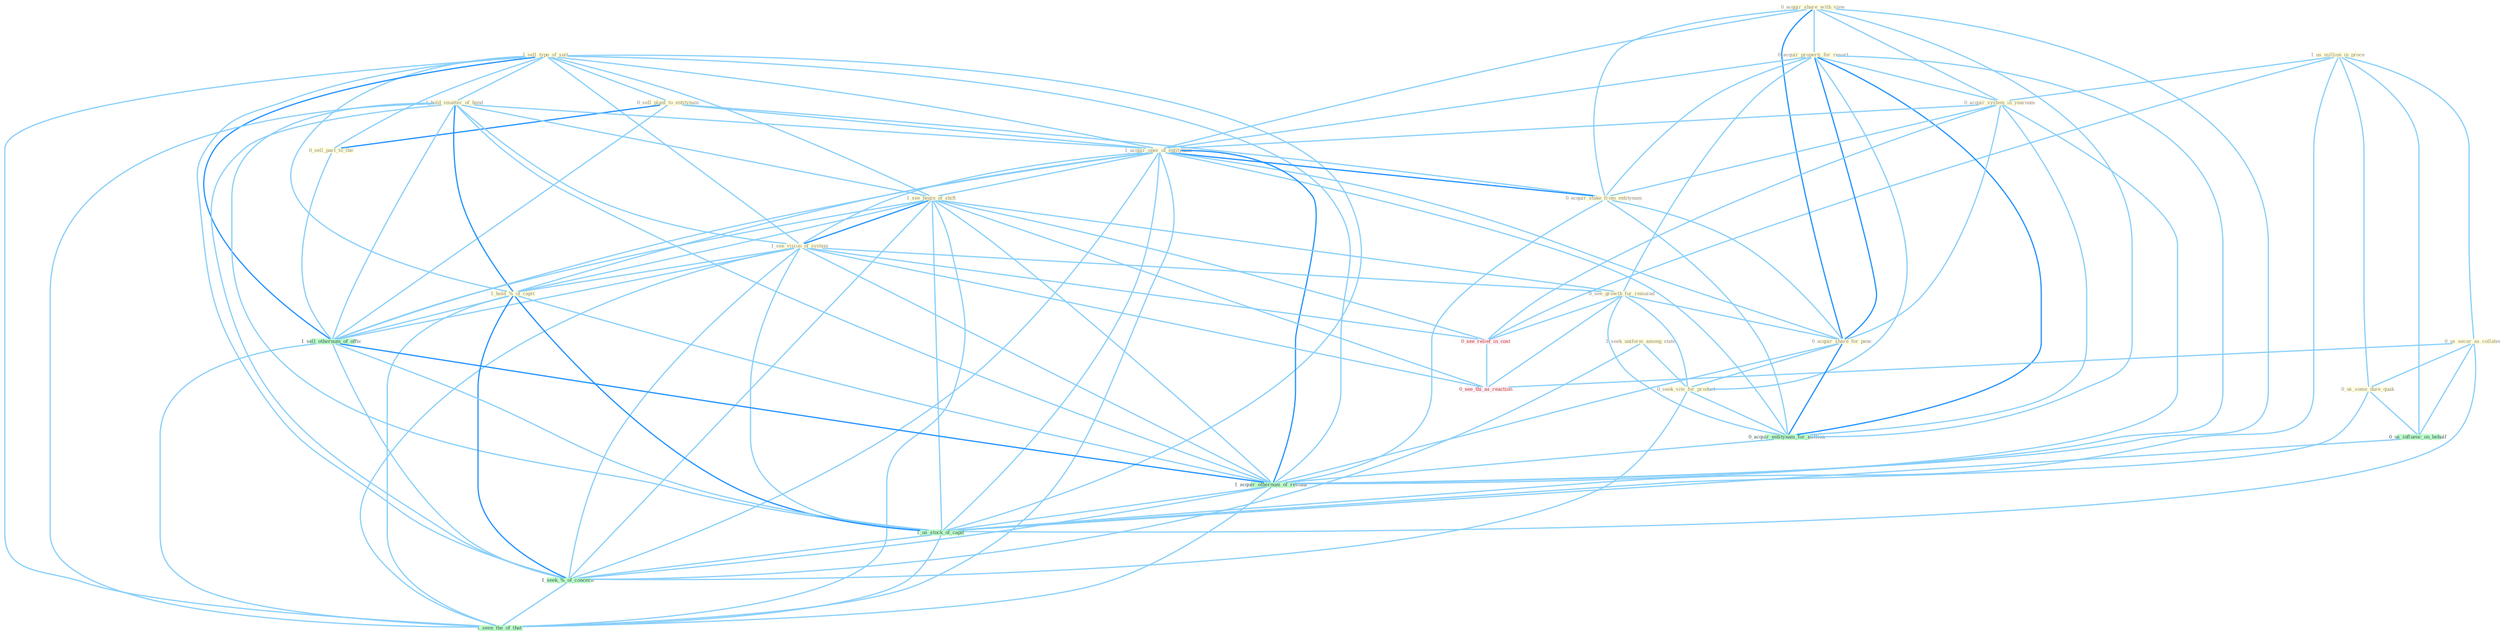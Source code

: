 Graph G{ 
    node
    [shape=polygon,style=filled,width=.5,height=.06,color="#BDFCC9",fixedsize=true,fontsize=4,
    fontcolor="#2f4f4f"];
    {node
    [color="#ffffe0", fontcolor="#8b7d6b"] "1_us_million_in_proce " "0_acquir_share_with_view " "1_sell_type_of_suit " "0_acquir_properti_for_resort " "1_seek_uniform_among_state " "0_sell_plant_to_entitynam " "1_hold_smatter_of_bond " "0_acquir_system_in_yearnum " "0_us_secur_as_collater " "0_sell_part_to_the " "1_acquir_oper_of_entitynam " "1_see_begin_of_shift " "1_see_vision_of_system " "0_see_growth_for_remaind " "0_us_some_dure_quak " "1_hold_%_of_capit " "0_acquir_stake_from_entitynam " "0_acquir_share_for_penc " "0_seek_site_for_product "}
{node [color="#fff0f5", fontcolor="#b22222"] "0_see_relief_in_cost " "0_see_thi_as_reaction "}
edge [color="#B0E2FF"];

	"1_us_million_in_proce " -- "0_acquir_system_in_yearnum " [w="1", color="#87cefa" ];
	"1_us_million_in_proce " -- "0_us_secur_as_collater " [w="1", color="#87cefa" ];
	"1_us_million_in_proce " -- "0_us_some_dure_quak " [w="1", color="#87cefa" ];
	"1_us_million_in_proce " -- "0_us_influenc_on_behalf " [w="1", color="#87cefa" ];
	"1_us_million_in_proce " -- "0_see_relief_in_cost " [w="1", color="#87cefa" ];
	"1_us_million_in_proce " -- "1_us_stock_of_capit " [w="1", color="#87cefa" ];
	"0_acquir_share_with_view " -- "0_acquir_properti_for_resort " [w="1", color="#87cefa" ];
	"0_acquir_share_with_view " -- "0_acquir_system_in_yearnum " [w="1", color="#87cefa" ];
	"0_acquir_share_with_view " -- "1_acquir_oper_of_entitynam " [w="1", color="#87cefa" ];
	"0_acquir_share_with_view " -- "0_acquir_stake_from_entitynam " [w="1", color="#87cefa" ];
	"0_acquir_share_with_view " -- "0_acquir_share_for_penc " [w="2", color="#1e90ff" , len=0.8];
	"0_acquir_share_with_view " -- "0_acquir_entitynam_for_million " [w="1", color="#87cefa" ];
	"0_acquir_share_with_view " -- "1_acquir_othernum_of_restaur " [w="1", color="#87cefa" ];
	"1_sell_type_of_suit " -- "0_sell_plant_to_entitynam " [w="1", color="#87cefa" ];
	"1_sell_type_of_suit " -- "1_hold_smatter_of_bond " [w="1", color="#87cefa" ];
	"1_sell_type_of_suit " -- "0_sell_part_to_the " [w="1", color="#87cefa" ];
	"1_sell_type_of_suit " -- "1_acquir_oper_of_entitynam " [w="1", color="#87cefa" ];
	"1_sell_type_of_suit " -- "1_see_begin_of_shift " [w="1", color="#87cefa" ];
	"1_sell_type_of_suit " -- "1_see_vision_of_system " [w="1", color="#87cefa" ];
	"1_sell_type_of_suit " -- "1_hold_%_of_capit " [w="1", color="#87cefa" ];
	"1_sell_type_of_suit " -- "1_sell_othernum_of_offic " [w="2", color="#1e90ff" , len=0.8];
	"1_sell_type_of_suit " -- "1_acquir_othernum_of_restaur " [w="1", color="#87cefa" ];
	"1_sell_type_of_suit " -- "1_us_stock_of_capit " [w="1", color="#87cefa" ];
	"1_sell_type_of_suit " -- "1_seek_%_of_concern " [w="1", color="#87cefa" ];
	"1_sell_type_of_suit " -- "1_seen_the_of_that " [w="1", color="#87cefa" ];
	"0_acquir_properti_for_resort " -- "0_acquir_system_in_yearnum " [w="1", color="#87cefa" ];
	"0_acquir_properti_for_resort " -- "1_acquir_oper_of_entitynam " [w="1", color="#87cefa" ];
	"0_acquir_properti_for_resort " -- "0_see_growth_for_remaind " [w="1", color="#87cefa" ];
	"0_acquir_properti_for_resort " -- "0_acquir_stake_from_entitynam " [w="1", color="#87cefa" ];
	"0_acquir_properti_for_resort " -- "0_acquir_share_for_penc " [w="2", color="#1e90ff" , len=0.8];
	"0_acquir_properti_for_resort " -- "0_seek_site_for_product " [w="1", color="#87cefa" ];
	"0_acquir_properti_for_resort " -- "0_acquir_entitynam_for_million " [w="2", color="#1e90ff" , len=0.8];
	"0_acquir_properti_for_resort " -- "1_acquir_othernum_of_restaur " [w="1", color="#87cefa" ];
	"1_seek_uniform_among_state " -- "0_seek_site_for_product " [w="1", color="#87cefa" ];
	"1_seek_uniform_among_state " -- "1_seek_%_of_concern " [w="1", color="#87cefa" ];
	"0_sell_plant_to_entitynam " -- "0_sell_part_to_the " [w="2", color="#1e90ff" , len=0.8];
	"0_sell_plant_to_entitynam " -- "1_acquir_oper_of_entitynam " [w="1", color="#87cefa" ];
	"0_sell_plant_to_entitynam " -- "0_acquir_stake_from_entitynam " [w="1", color="#87cefa" ];
	"0_sell_plant_to_entitynam " -- "1_sell_othernum_of_offic " [w="1", color="#87cefa" ];
	"1_hold_smatter_of_bond " -- "1_acquir_oper_of_entitynam " [w="1", color="#87cefa" ];
	"1_hold_smatter_of_bond " -- "1_see_begin_of_shift " [w="1", color="#87cefa" ];
	"1_hold_smatter_of_bond " -- "1_see_vision_of_system " [w="1", color="#87cefa" ];
	"1_hold_smatter_of_bond " -- "1_hold_%_of_capit " [w="2", color="#1e90ff" , len=0.8];
	"1_hold_smatter_of_bond " -- "1_sell_othernum_of_offic " [w="1", color="#87cefa" ];
	"1_hold_smatter_of_bond " -- "1_acquir_othernum_of_restaur " [w="1", color="#87cefa" ];
	"1_hold_smatter_of_bond " -- "1_us_stock_of_capit " [w="1", color="#87cefa" ];
	"1_hold_smatter_of_bond " -- "1_seek_%_of_concern " [w="1", color="#87cefa" ];
	"1_hold_smatter_of_bond " -- "1_seen_the_of_that " [w="1", color="#87cefa" ];
	"0_acquir_system_in_yearnum " -- "1_acquir_oper_of_entitynam " [w="1", color="#87cefa" ];
	"0_acquir_system_in_yearnum " -- "0_acquir_stake_from_entitynam " [w="1", color="#87cefa" ];
	"0_acquir_system_in_yearnum " -- "0_acquir_share_for_penc " [w="1", color="#87cefa" ];
	"0_acquir_system_in_yearnum " -- "0_acquir_entitynam_for_million " [w="1", color="#87cefa" ];
	"0_acquir_system_in_yearnum " -- "0_see_relief_in_cost " [w="1", color="#87cefa" ];
	"0_acquir_system_in_yearnum " -- "1_acquir_othernum_of_restaur " [w="1", color="#87cefa" ];
	"0_us_secur_as_collater " -- "0_us_some_dure_quak " [w="1", color="#87cefa" ];
	"0_us_secur_as_collater " -- "0_us_influenc_on_behalf " [w="1", color="#87cefa" ];
	"0_us_secur_as_collater " -- "0_see_thi_as_reaction " [w="1", color="#87cefa" ];
	"0_us_secur_as_collater " -- "1_us_stock_of_capit " [w="1", color="#87cefa" ];
	"0_sell_part_to_the " -- "1_sell_othernum_of_offic " [w="1", color="#87cefa" ];
	"1_acquir_oper_of_entitynam " -- "1_see_begin_of_shift " [w="1", color="#87cefa" ];
	"1_acquir_oper_of_entitynam " -- "1_see_vision_of_system " [w="1", color="#87cefa" ];
	"1_acquir_oper_of_entitynam " -- "1_hold_%_of_capit " [w="1", color="#87cefa" ];
	"1_acquir_oper_of_entitynam " -- "0_acquir_stake_from_entitynam " [w="2", color="#1e90ff" , len=0.8];
	"1_acquir_oper_of_entitynam " -- "0_acquir_share_for_penc " [w="1", color="#87cefa" ];
	"1_acquir_oper_of_entitynam " -- "0_acquir_entitynam_for_million " [w="1", color="#87cefa" ];
	"1_acquir_oper_of_entitynam " -- "1_sell_othernum_of_offic " [w="1", color="#87cefa" ];
	"1_acquir_oper_of_entitynam " -- "1_acquir_othernum_of_restaur " [w="2", color="#1e90ff" , len=0.8];
	"1_acquir_oper_of_entitynam " -- "1_us_stock_of_capit " [w="1", color="#87cefa" ];
	"1_acquir_oper_of_entitynam " -- "1_seek_%_of_concern " [w="1", color="#87cefa" ];
	"1_acquir_oper_of_entitynam " -- "1_seen_the_of_that " [w="1", color="#87cefa" ];
	"1_see_begin_of_shift " -- "1_see_vision_of_system " [w="2", color="#1e90ff" , len=0.8];
	"1_see_begin_of_shift " -- "0_see_growth_for_remaind " [w="1", color="#87cefa" ];
	"1_see_begin_of_shift " -- "1_hold_%_of_capit " [w="1", color="#87cefa" ];
	"1_see_begin_of_shift " -- "1_sell_othernum_of_offic " [w="1", color="#87cefa" ];
	"1_see_begin_of_shift " -- "0_see_relief_in_cost " [w="1", color="#87cefa" ];
	"1_see_begin_of_shift " -- "0_see_thi_as_reaction " [w="1", color="#87cefa" ];
	"1_see_begin_of_shift " -- "1_acquir_othernum_of_restaur " [w="1", color="#87cefa" ];
	"1_see_begin_of_shift " -- "1_us_stock_of_capit " [w="1", color="#87cefa" ];
	"1_see_begin_of_shift " -- "1_seek_%_of_concern " [w="1", color="#87cefa" ];
	"1_see_begin_of_shift " -- "1_seen_the_of_that " [w="1", color="#87cefa" ];
	"1_see_vision_of_system " -- "0_see_growth_for_remaind " [w="1", color="#87cefa" ];
	"1_see_vision_of_system " -- "1_hold_%_of_capit " [w="1", color="#87cefa" ];
	"1_see_vision_of_system " -- "1_sell_othernum_of_offic " [w="1", color="#87cefa" ];
	"1_see_vision_of_system " -- "0_see_relief_in_cost " [w="1", color="#87cefa" ];
	"1_see_vision_of_system " -- "0_see_thi_as_reaction " [w="1", color="#87cefa" ];
	"1_see_vision_of_system " -- "1_acquir_othernum_of_restaur " [w="1", color="#87cefa" ];
	"1_see_vision_of_system " -- "1_us_stock_of_capit " [w="1", color="#87cefa" ];
	"1_see_vision_of_system " -- "1_seek_%_of_concern " [w="1", color="#87cefa" ];
	"1_see_vision_of_system " -- "1_seen_the_of_that " [w="1", color="#87cefa" ];
	"0_see_growth_for_remaind " -- "0_acquir_share_for_penc " [w="1", color="#87cefa" ];
	"0_see_growth_for_remaind " -- "0_seek_site_for_product " [w="1", color="#87cefa" ];
	"0_see_growth_for_remaind " -- "0_acquir_entitynam_for_million " [w="1", color="#87cefa" ];
	"0_see_growth_for_remaind " -- "0_see_relief_in_cost " [w="1", color="#87cefa" ];
	"0_see_growth_for_remaind " -- "0_see_thi_as_reaction " [w="1", color="#87cefa" ];
	"0_us_some_dure_quak " -- "0_us_influenc_on_behalf " [w="1", color="#87cefa" ];
	"0_us_some_dure_quak " -- "1_us_stock_of_capit " [w="1", color="#87cefa" ];
	"1_hold_%_of_capit " -- "1_sell_othernum_of_offic " [w="1", color="#87cefa" ];
	"1_hold_%_of_capit " -- "1_acquir_othernum_of_restaur " [w="1", color="#87cefa" ];
	"1_hold_%_of_capit " -- "1_us_stock_of_capit " [w="2", color="#1e90ff" , len=0.8];
	"1_hold_%_of_capit " -- "1_seek_%_of_concern " [w="2", color="#1e90ff" , len=0.8];
	"1_hold_%_of_capit " -- "1_seen_the_of_that " [w="1", color="#87cefa" ];
	"0_acquir_stake_from_entitynam " -- "0_acquir_share_for_penc " [w="1", color="#87cefa" ];
	"0_acquir_stake_from_entitynam " -- "0_acquir_entitynam_for_million " [w="1", color="#87cefa" ];
	"0_acquir_stake_from_entitynam " -- "1_acquir_othernum_of_restaur " [w="1", color="#87cefa" ];
	"0_acquir_share_for_penc " -- "0_seek_site_for_product " [w="1", color="#87cefa" ];
	"0_acquir_share_for_penc " -- "0_acquir_entitynam_for_million " [w="2", color="#1e90ff" , len=0.8];
	"0_acquir_share_for_penc " -- "1_acquir_othernum_of_restaur " [w="1", color="#87cefa" ];
	"0_seek_site_for_product " -- "0_acquir_entitynam_for_million " [w="1", color="#87cefa" ];
	"0_seek_site_for_product " -- "1_seek_%_of_concern " [w="1", color="#87cefa" ];
	"0_acquir_entitynam_for_million " -- "1_acquir_othernum_of_restaur " [w="1", color="#87cefa" ];
	"1_sell_othernum_of_offic " -- "1_acquir_othernum_of_restaur " [w="2", color="#1e90ff" , len=0.8];
	"1_sell_othernum_of_offic " -- "1_us_stock_of_capit " [w="1", color="#87cefa" ];
	"1_sell_othernum_of_offic " -- "1_seek_%_of_concern " [w="1", color="#87cefa" ];
	"1_sell_othernum_of_offic " -- "1_seen_the_of_that " [w="1", color="#87cefa" ];
	"0_us_influenc_on_behalf " -- "1_us_stock_of_capit " [w="1", color="#87cefa" ];
	"0_see_relief_in_cost " -- "0_see_thi_as_reaction " [w="1", color="#87cefa" ];
	"1_acquir_othernum_of_restaur " -- "1_us_stock_of_capit " [w="1", color="#87cefa" ];
	"1_acquir_othernum_of_restaur " -- "1_seek_%_of_concern " [w="1", color="#87cefa" ];
	"1_acquir_othernum_of_restaur " -- "1_seen_the_of_that " [w="1", color="#87cefa" ];
	"1_us_stock_of_capit " -- "1_seek_%_of_concern " [w="1", color="#87cefa" ];
	"1_us_stock_of_capit " -- "1_seen_the_of_that " [w="1", color="#87cefa" ];
	"1_seek_%_of_concern " -- "1_seen_the_of_that " [w="1", color="#87cefa" ];
}